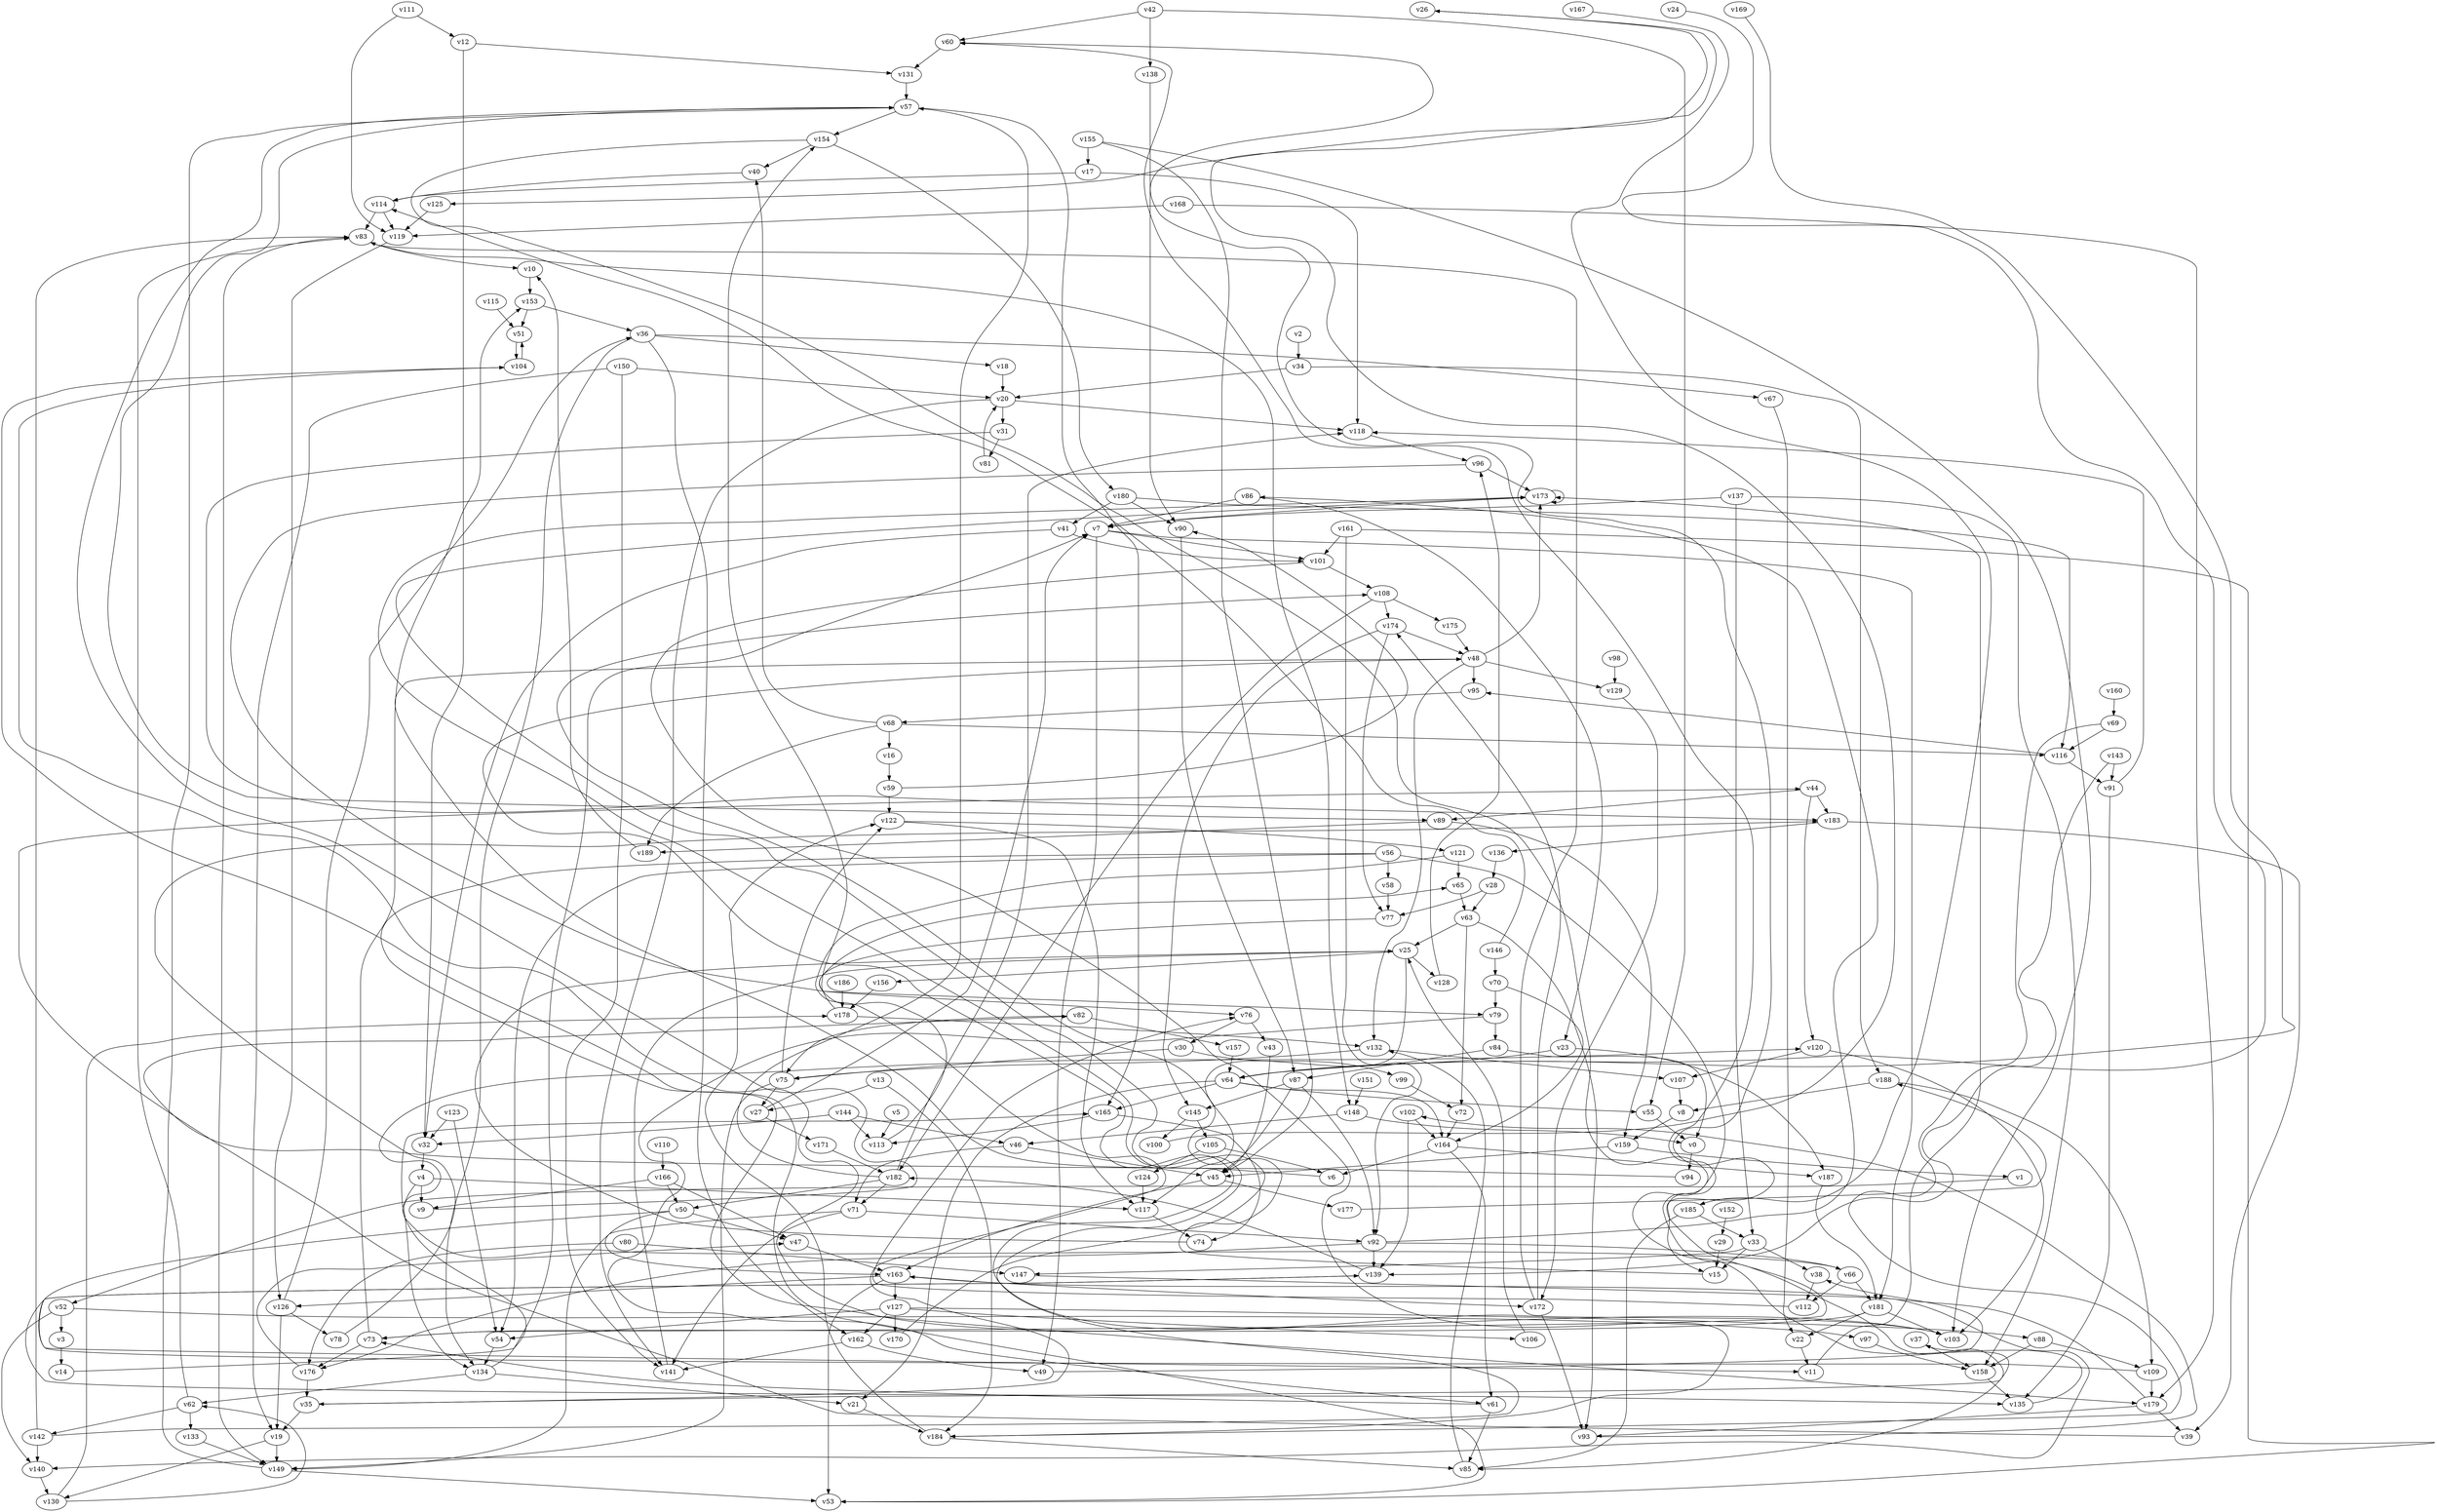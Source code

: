 // Benchmark game 274 - 190 vertices
// time_bound: 49
// targets: v149
digraph G {
    v0 [name="v0", player=1];
    v1 [name="v1", player=0];
    v2 [name="v2", player=0];
    v3 [name="v3", player=0];
    v4 [name="v4", player=0];
    v5 [name="v5", player=1];
    v6 [name="v6", player=1];
    v7 [name="v7", player=1];
    v8 [name="v8", player=0];
    v9 [name="v9", player=0];
    v10 [name="v10", player=1];
    v11 [name="v11", player=1];
    v12 [name="v12", player=0];
    v13 [name="v13", player=1];
    v14 [name="v14", player=0];
    v15 [name="v15", player=0];
    v16 [name="v16", player=0];
    v17 [name="v17", player=1];
    v18 [name="v18", player=0];
    v19 [name="v19", player=0];
    v20 [name="v20", player=1];
    v21 [name="v21", player=0];
    v22 [name="v22", player=0];
    v23 [name="v23", player=0];
    v24 [name="v24", player=1];
    v25 [name="v25", player=1];
    v26 [name="v26", player=1];
    v27 [name="v27", player=1];
    v28 [name="v28", player=1];
    v29 [name="v29", player=0];
    v30 [name="v30", player=0];
    v31 [name="v31", player=1];
    v32 [name="v32", player=0];
    v33 [name="v33", player=0];
    v34 [name="v34", player=0];
    v35 [name="v35", player=1];
    v36 [name="v36", player=1];
    v37 [name="v37", player=0];
    v38 [name="v38", player=0];
    v39 [name="v39", player=1];
    v40 [name="v40", player=1];
    v41 [name="v41", player=1];
    v42 [name="v42", player=0];
    v43 [name="v43", player=1];
    v44 [name="v44", player=0];
    v45 [name="v45", player=0];
    v46 [name="v46", player=1];
    v47 [name="v47", player=1];
    v48 [name="v48", player=0];
    v49 [name="v49", player=1];
    v50 [name="v50", player=0];
    v51 [name="v51", player=0];
    v52 [name="v52", player=0];
    v53 [name="v53", player=1];
    v54 [name="v54", player=0];
    v55 [name="v55", player=0];
    v56 [name="v56", player=1];
    v57 [name="v57", player=1];
    v58 [name="v58", player=0];
    v59 [name="v59", player=1];
    v60 [name="v60", player=0];
    v61 [name="v61", player=0];
    v62 [name="v62", player=0];
    v63 [name="v63", player=0];
    v64 [name="v64", player=0];
    v65 [name="v65", player=0];
    v66 [name="v66", player=0];
    v67 [name="v67", player=0];
    v68 [name="v68", player=1];
    v69 [name="v69", player=0];
    v70 [name="v70", player=1];
    v71 [name="v71", player=1];
    v72 [name="v72", player=0];
    v73 [name="v73", player=0];
    v74 [name="v74", player=1];
    v75 [name="v75", player=1];
    v76 [name="v76", player=0];
    v77 [name="v77", player=1];
    v78 [name="v78", player=1];
    v79 [name="v79", player=0];
    v80 [name="v80", player=1];
    v81 [name="v81", player=0];
    v82 [name="v82", player=0];
    v83 [name="v83", player=1];
    v84 [name="v84", player=0];
    v85 [name="v85", player=1];
    v86 [name="v86", player=0];
    v87 [name="v87", player=0];
    v88 [name="v88", player=1];
    v89 [name="v89", player=1];
    v90 [name="v90", player=0];
    v91 [name="v91", player=1];
    v92 [name="v92", player=0];
    v93 [name="v93", player=0];
    v94 [name="v94", player=1];
    v95 [name="v95", player=1];
    v96 [name="v96", player=0];
    v97 [name="v97", player=1];
    v98 [name="v98", player=0];
    v99 [name="v99", player=0];
    v100 [name="v100", player=0];
    v101 [name="v101", player=1];
    v102 [name="v102", player=1];
    v103 [name="v103", player=0];
    v104 [name="v104", player=1];
    v105 [name="v105", player=1];
    v106 [name="v106", player=1];
    v107 [name="v107", player=0];
    v108 [name="v108", player=1];
    v109 [name="v109", player=0];
    v110 [name="v110", player=0];
    v111 [name="v111", player=1];
    v112 [name="v112", player=1];
    v113 [name="v113", player=0];
    v114 [name="v114", player=1];
    v115 [name="v115", player=1];
    v116 [name="v116", player=0];
    v117 [name="v117", player=0];
    v118 [name="v118", player=0];
    v119 [name="v119", player=0];
    v120 [name="v120", player=0];
    v121 [name="v121", player=0];
    v122 [name="v122", player=0];
    v123 [name="v123", player=1];
    v124 [name="v124", player=0];
    v125 [name="v125", player=1];
    v126 [name="v126", player=1];
    v127 [name="v127", player=0];
    v128 [name="v128", player=0];
    v129 [name="v129", player=1];
    v130 [name="v130", player=0];
    v131 [name="v131", player=0];
    v132 [name="v132", player=1];
    v133 [name="v133", player=1];
    v134 [name="v134", player=1];
    v135 [name="v135", player=0];
    v136 [name="v136", player=0];
    v137 [name="v137", player=0];
    v138 [name="v138", player=0];
    v139 [name="v139", player=0];
    v140 [name="v140", player=0];
    v141 [name="v141", player=0];
    v142 [name="v142", player=0];
    v143 [name="v143", player=0];
    v144 [name="v144", player=0];
    v145 [name="v145", player=1];
    v146 [name="v146", player=1];
    v147 [name="v147", player=0];
    v148 [name="v148", player=0];
    v149 [name="v149", player=1, target=1];
    v150 [name="v150", player=0];
    v151 [name="v151", player=1];
    v152 [name="v152", player=0];
    v153 [name="v153", player=0];
    v154 [name="v154", player=1];
    v155 [name="v155", player=0];
    v156 [name="v156", player=1];
    v157 [name="v157", player=1];
    v158 [name="v158", player=0];
    v159 [name="v159", player=1];
    v160 [name="v160", player=1];
    v161 [name="v161", player=1];
    v162 [name="v162", player=1];
    v163 [name="v163", player=1];
    v164 [name="v164", player=0];
    v165 [name="v165", player=0];
    v166 [name="v166", player=0];
    v167 [name="v167", player=1];
    v168 [name="v168", player=0];
    v169 [name="v169", player=1];
    v170 [name="v170", player=1];
    v171 [name="v171", player=1];
    v172 [name="v172", player=0];
    v173 [name="v173", player=1];
    v174 [name="v174", player=1];
    v175 [name="v175", player=0];
    v176 [name="v176", player=1];
    v177 [name="v177", player=1];
    v178 [name="v178", player=1];
    v179 [name="v179", player=1];
    v180 [name="v180", player=1];
    v181 [name="v181", player=1];
    v182 [name="v182", player=1];
    v183 [name="v183", player=0];
    v184 [name="v184", player=1];
    v185 [name="v185", player=0];
    v186 [name="v186", player=0];
    v187 [name="v187", player=0];
    v188 [name="v188", player=1];
    v189 [name="v189", player=1];

    v0 -> v94;
    v1 -> v52 [constraint="t >= 2"];
    v2 -> v34;
    v3 -> v14;
    v4 -> v117;
    v5 -> v113;
    v6 -> v48 [constraint="t < 5"];
    v7 -> v49;
    v8 -> v159;
    v9 -> v57 [constraint="t mod 5 == 1"];
    v10 -> v153;
    v11 -> v173;
    v12 -> v32;
    v13 -> v27;
    v14 -> v120 [constraint="t mod 5 == 3"];
    v15 -> v108 [constraint="t mod 4 == 3"];
    v16 -> v59;
    v17 -> v118;
    v18 -> v20;
    v19 -> v130 [constraint="t mod 2 == 1"];
    v20 -> v141;
    v21 -> v184;
    v22 -> v11;
    v23 -> v187;
    v24 -> v64 [constraint="t mod 2 == 0"];
    v25 -> v128;
    v26 -> v125 [constraint="t < 10"];
    v27 -> v7;
    v28 -> v63;
    v29 -> v15;
    v30 -> v75;
    v31 -> v183 [constraint="t < 8"];
    v32 -> v4;
    v33 -> v147;
    v34 -> v188;
    v35 -> v60 [constraint="t < 15"];
    v36 -> v134;
    v37 -> v158;
    v38 -> v112;
    v39 -> v44 [constraint="t < 6"];
    v40 -> v114;
    v41 -> v32;
    v42 -> v55;
    v43 -> v45;
    v44 -> v183;
    v45 -> v163;
    v46 -> v45;
    v47 -> v163;
    v48 -> v132;
    v49 -> v38 [constraint="t mod 2 == 1"];
    v50 -> v11 [constraint="t < 12"];
    v51 -> v104;
    v52 -> v97;
    v53 -> v104 [constraint="t mod 5 == 0"];
    v54 -> v134;
    v55 -> v0;
    v56 -> v103 [constraint="t < 12"];
    v57 -> v89 [constraint="t >= 2"];
    v58 -> v77;
    v59 -> v90 [constraint="t >= 5"];
    v60 -> v131;
    v61 -> v73 [constraint="t < 5"];
    v62 -> v133;
    v63 -> v93;
    v64 -> v165;
    v65 -> v63;
    v66 -> v165 [constraint="t >= 4"];
    v67 -> v22;
    v68 -> v116;
    v69 -> v184 [constraint="t < 5"];
    v70 -> v164 [constraint="t mod 5 == 3"];
    v71 -> v163 [constraint="t mod 3 == 0"];
    v72 -> v164;
    v73 -> v60 [constraint="t < 13"];
    v74 -> v25 [constraint="t mod 4 == 2"];
    v75 -> v27;
    v76 -> v43;
    v77 -> v79 [constraint="t mod 4 == 3"];
    v78 -> v183 [constraint="t < 15"];
    v79 -> v61 [constraint="t mod 3 == 0"];
    v80 -> v176;
    v81 -> v20 [constraint="t < 7"];
    v82 -> v75;
    v83 -> v149;
    v84 -> v0;
    v85 -> v132;
    v86 -> v7;
    v87 -> v45;
    v88 -> v158;
    v89 -> v159;
    v90 -> v87;
    v91 -> v118;
    v92 -> v86 [constraint="t >= 2"];
    v93 -> v102 [constraint="t >= 2"];
    v94 -> v82 [constraint="t >= 5"];
    v95 -> v68;
    v96 -> v76 [constraint="t < 15"];
    v97 -> v158;
    v98 -> v129;
    v99 -> v72;
    v100 -> v26 [constraint="t >= 5"];
    v101 -> v184 [constraint="t < 8"];
    v102 -> v139;
    v103 -> v48 [constraint="t < 12"];
    v104 -> v179 [constraint="t mod 4 == 1"];
    v105 -> v6 [constraint="t mod 5 == 2"];
    v106 -> v25;
    v107 -> v8;
    v108 -> v175;
    v109 -> v139 [constraint="t mod 2 == 0"];
    v110 -> v166;
    v111 -> v12;
    v112 -> v76 [constraint="t >= 5"];
    v113 -> v65 [constraint="t mod 5 == 0"];
    v114 -> v119;
    v115 -> v51;
    v116 -> v95;
    v117 -> v74;
    v118 -> v96;
    v119 -> v126;
    v120 -> v107;
    v121 -> v35 [constraint="t mod 2 == 1"];
    v122 -> v117;
    v123 -> v54;
    v124 -> v117;
    v125 -> v119;
    v126 -> v19;
    v127 -> v162;
    v128 -> v96;
    v129 -> v172;
    v130 -> v62 [constraint="t >= 4"];
    v131 -> v57;
    v132 -> v75;
    v133 -> v149;
    v134 -> v21;
    v135 -> v37 [constraint="t < 13"];
    v136 -> v28;
    v137 -> v33;
    v138 -> v90;
    v139 -> v135 [constraint="t mod 2 == 0"];
    v140 -> v130;
    v141 -> v25;
    v142 -> v173 [constraint="t < 15"];
    v143 -> v139 [constraint="t mod 5 == 0"];
    v144 -> v113;
    v145 -> v105;
    v146 -> v114 [constraint="t >= 1"];
    v147 -> v140 [constraint="t >= 5"];
    v148 -> v46;
    v149 -> v53;
    v150 -> v20;
    v151 -> v148;
    v152 -> v29;
    v153 -> v51;
    v154 -> v85 [constraint="t < 8"];
    v155 -> v103 [constraint="t < 9"];
    v156 -> v178;
    v157 -> v64;
    v158 -> v135;
    v159 -> v45;
    v160 -> v69;
    v161 -> v101;
    v162 -> v49;
    v163 -> v126;
    v164 -> v6;
    v165 -> v113;
    v166 -> v50;
    v167 -> v185 [constraint="t >= 5"];
    v168 -> v179;
    v169 -> v64 [constraint="t mod 2 == 1"];
    v170 -> v173 [constraint="t mod 4 == 3"];
    v171 -> v182;
    v172 -> v174;
    v173 -> v173;
    v174 -> v145;
    v175 -> v48;
    v176 -> v47 [constraint="t mod 3 == 2"];
    v177 -> v188 [constraint="t >= 2"];
    v178 -> v132;
    v179 -> v93;
    v180 -> v116;
    v181 -> v103;
    v182 -> v71;
    v183 -> v39;
    v184 -> v122;
    v185 -> v33;
    v186 -> v178;
    v187 -> v181;
    v188 -> v109;
    v189 -> v10;
    v109 -> v179;
    v75 -> v149;
    v154 -> v180;
    v83 -> v10;
    v127 -> v54;
    v19 -> v149;
    v164 -> v187;
    v168 -> v119;
    v126 -> v36;
    v87 -> v145;
    v35 -> v19;
    v68 -> v189;
    v70 -> v79;
    v7 -> v181;
    v142 -> v83;
    v127 -> v88;
    v126 -> v78;
    v159 -> v1;
    v56 -> v58;
    v123 -> v32;
    v36 -> v67;
    v134 -> v62;
    v48 -> v95;
    v137 -> v158;
    v121 -> v65;
    v127 -> v170;
    v184 -> v85;
    v181 -> v73;
    v73 -> v153;
    v188 -> v8;
    v36 -> v18;
    v148 -> v0;
    v50 -> v47;
    v63 -> v25;
    v179 -> v39;
    v87 -> v92;
    v150 -> v19;
    v33 -> v38;
    v179 -> v163;
    v64 -> v21;
    v178 -> v154;
    v45 -> v177;
    v92 -> v66;
    v36 -> v162;
    v174 -> v77;
    v48 -> v173;
    v150 -> v141;
    v68 -> v16;
    v62 -> v83;
    v23 -> v64;
    v4 -> v134;
    v12 -> v131;
    v27 -> v171;
    v142 -> v140;
    v7 -> v101;
    v173 -> v7;
    v71 -> v141;
    v64 -> v55;
    v149 -> v57;
    v57 -> v165;
    v73 -> v176;
    v108 -> v174;
    v105 -> v124;
    v176 -> v35;
    v48 -> v129;
    v182 -> v57;
    v155 -> v45;
    v114 -> v83;
    v163 -> v172;
    v80 -> v147;
    v68 -> v40;
    v181 -> v22;
    v41 -> v101;
    v17 -> v114;
    v161 -> v92;
    v164 -> v61;
    v63 -> v72;
    v42 -> v60;
    v127 -> v106;
    v153 -> v36;
    v88 -> v109;
    v52 -> v140;
    v161 -> v53;
    v154 -> v40;
    v92 -> v176;
    v89 -> v189;
    v25 -> v117;
    v139 -> v182;
    v50 -> v149;
    v62 -> v142;
    v166 -> v47;
    v108 -> v182;
    v101 -> v108;
    v130 -> v178;
    v82 -> v157;
    v64 -> v164;
    v120 -> v103;
    v31 -> v81;
    v61 -> v85;
    v20 -> v31;
    v143 -> v91;
    v174 -> v48;
    v25 -> v156;
    v144 -> v46;
    v183 -> v136;
    v180 -> v41;
    v4 -> v9;
    v71 -> v92;
    v66 -> v112;
    v163 -> v127;
    v86 -> v23;
    v165 -> v74;
    v79 -> v84;
    v83 -> v148;
    v91 -> v135;
    v42 -> v138;
    v166 -> v9;
    v155 -> v17;
    v56 -> v54;
    v104 -> v51;
    v46 -> v71;
    v56 -> v15;
    v66 -> v181;
    v20 -> v118;
    v162 -> v141;
    v84 -> v87;
    v13 -> v184;
    v33 -> v15;
    v144 -> v32;
    v34 -> v20;
    v96 -> v173;
    v185 -> v85;
    v44 -> v89;
    v182 -> v118;
    v111 -> v119;
    v146 -> v70;
    v52 -> v3;
    v30 -> v99;
    v28 -> v77;
    v180 -> v90;
    v92 -> v139;
    v102 -> v164;
    v116 -> v91;
    v182 -> v50;
    v145 -> v100;
    v59 -> v122;
    v132 -> v107;
    v172 -> v83;
    v134 -> v7;
    v75 -> v122;
    v57 -> v154;
    v122 -> v121;
    v172 -> v93;
    v76 -> v30;
    v69 -> v116;
    v44 -> v120;
    v163 -> v53;
    v137 -> v7;
}

